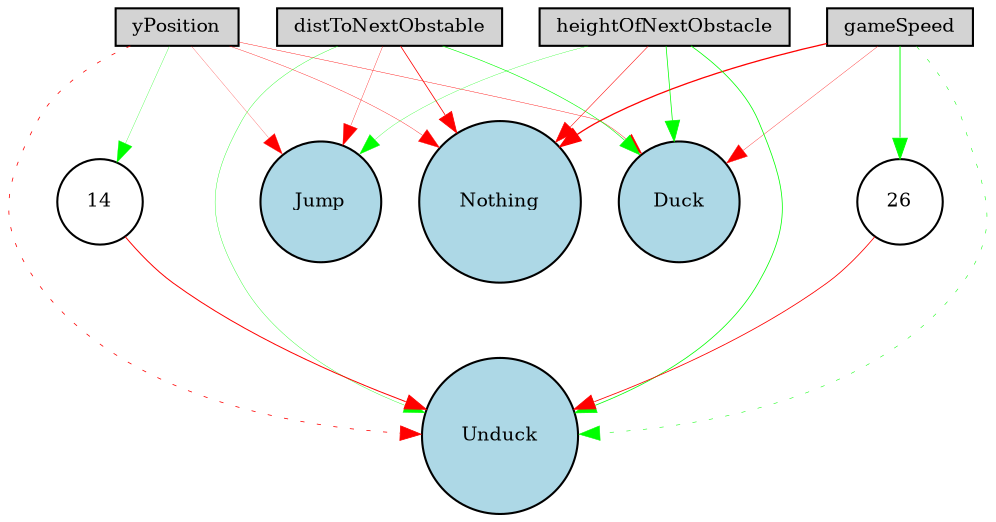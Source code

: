 digraph {
	node [fontsize=9 height=0.2 shape=circle width=0.2]
	gameSpeed [fillcolor=lightgray shape=box style=filled]
	yPosition [fillcolor=lightgray shape=box style=filled]
	distToNextObstable [fillcolor=lightgray shape=box style=filled]
	heightOfNextObstacle [fillcolor=lightgray shape=box style=filled]
	Jump [fillcolor=lightblue style=filled]
	Duck [fillcolor=lightblue style=filled]
	Unduck [fillcolor=lightblue style=filled]
	Nothing [fillcolor=lightblue style=filled]
	14 [fillcolor=white style=filled]
	26 [fillcolor=white style=filled]
	gameSpeed -> Duck [color=red penwidth=0.16080393893060152 style=solid]
	gameSpeed -> Unduck [color=green penwidth=0.24968081701063424 style=dotted]
	gameSpeed -> Nothing [color=red penwidth=0.6138019034885503 style=solid]
	yPosition -> Jump [color=red penwidth=0.11227829538548395 style=solid]
	yPosition -> Duck [color=red penwidth=0.19225049115714113 style=solid]
	yPosition -> Unduck [color=red penwidth=0.37377061456355953 style=dotted]
	yPosition -> Nothing [color=red penwidth=0.17489428687375422 style=solid]
	distToNextObstable -> Jump [color=red penwidth=0.16029623940362428 style=solid]
	distToNextObstable -> Duck [color=green penwidth=0.28952014585388863 style=solid]
	distToNextObstable -> Unduck [color=green penwidth=0.17239778871082684 style=solid]
	distToNextObstable -> Nothing [color=red penwidth=0.3784716780836963 style=solid]
	heightOfNextObstacle -> Jump [color=green penwidth=0.14233581307472 style=solid]
	heightOfNextObstacle -> Duck [color=green penwidth=0.3535903572033443 style=solid]
	heightOfNextObstacle -> Unduck [color=green penwidth=0.3690988841032352 style=solid]
	heightOfNextObstacle -> Nothing [color=red penwidth=0.261761269584302 style=solid]
	yPosition -> 14 [color=green penwidth=0.13784703653717567 style=solid]
	14 -> Unduck [color=red penwidth=0.47452508205793553 style=solid]
	gameSpeed -> 26 [color=green penwidth=0.44500813072941603 style=solid]
	26 -> Unduck [color=red penwidth=0.3938135647017811 style=solid]
}
